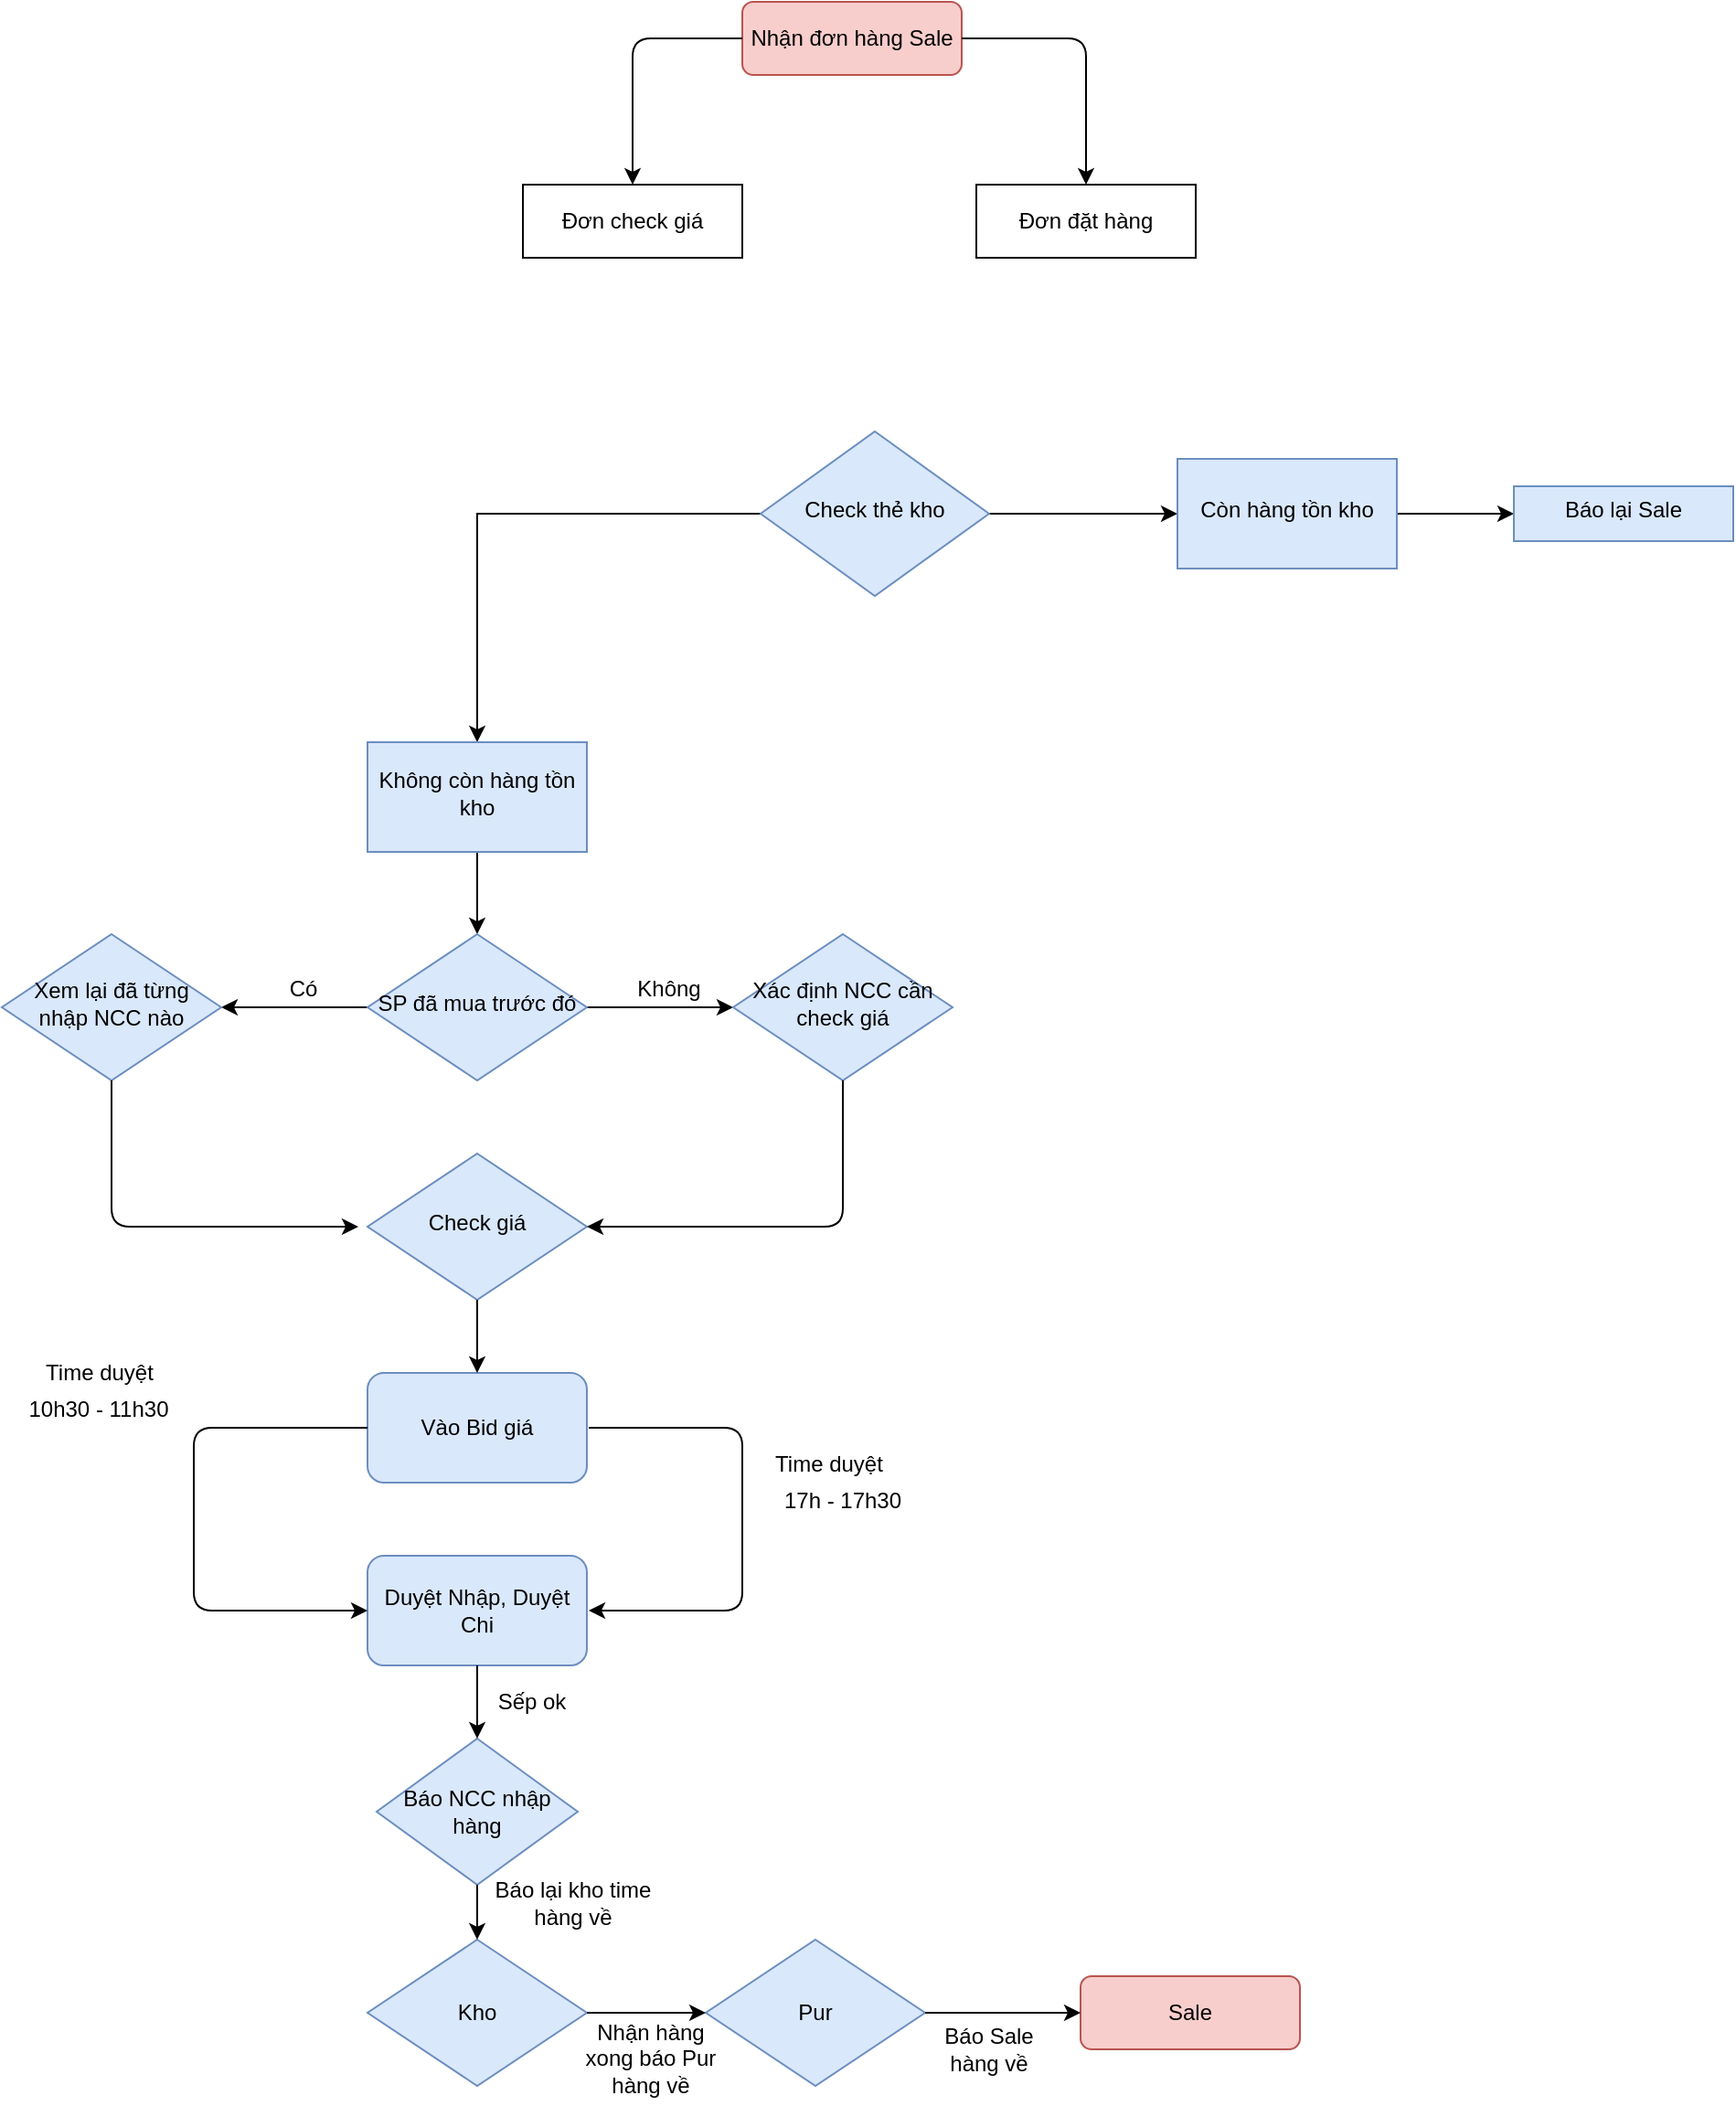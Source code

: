 <mxfile version="14.6.1" type="github">
  <diagram id="C5RBs43oDa-KdzZeNtuy" name="Page-1">
    <mxGraphModel dx="2249" dy="762" grid="1" gridSize="10" guides="1" tooltips="1" connect="1" arrows="1" fold="1" page="1" pageScale="1" pageWidth="827" pageHeight="1169" math="0" shadow="0">
      <root>
        <mxCell id="WIyWlLk6GJQsqaUBKTNV-0" />
        <mxCell id="WIyWlLk6GJQsqaUBKTNV-1" parent="WIyWlLk6GJQsqaUBKTNV-0" />
        <mxCell id="WIyWlLk6GJQsqaUBKTNV-3" value="Nhận đơn hàng Sale" style="rounded=1;whiteSpace=wrap;html=1;fontSize=12;glass=0;strokeWidth=1;shadow=0;fillColor=#f8cecc;strokeColor=#b85450;" parent="WIyWlLk6GJQsqaUBKTNV-1" vertex="1">
          <mxGeometry x="-68" y="10" width="120" height="40" as="geometry" />
        </mxCell>
        <mxCell id="X6HuN95wONWi_erXb1ap-1" value="" style="edgeStyle=orthogonalEdgeStyle;rounded=0;orthogonalLoop=1;jettySize=auto;html=1;" parent="WIyWlLk6GJQsqaUBKTNV-1" source="WIyWlLk6GJQsqaUBKTNV-6" target="X6HuN95wONWi_erXb1ap-0" edge="1">
          <mxGeometry relative="1" as="geometry" />
        </mxCell>
        <mxCell id="X6HuN95wONWi_erXb1ap-5" value="" style="edgeStyle=orthogonalEdgeStyle;rounded=0;orthogonalLoop=1;jettySize=auto;html=1;" parent="WIyWlLk6GJQsqaUBKTNV-1" source="WIyWlLk6GJQsqaUBKTNV-6" target="X6HuN95wONWi_erXb1ap-4" edge="1">
          <mxGeometry relative="1" as="geometry" />
        </mxCell>
        <mxCell id="WIyWlLk6GJQsqaUBKTNV-6" value="Check thẻ kho" style="rhombus;whiteSpace=wrap;html=1;shadow=0;fontFamily=Helvetica;fontSize=12;align=center;strokeWidth=1;spacing=6;spacingTop=-4;fillColor=#dae8fc;strokeColor=#6c8ebf;" parent="WIyWlLk6GJQsqaUBKTNV-1" vertex="1">
          <mxGeometry x="-58" y="245" width="125" height="90" as="geometry" />
        </mxCell>
        <mxCell id="WIyWlLk6GJQsqaUBKTNV-10" value="Check giá" style="rhombus;whiteSpace=wrap;html=1;shadow=0;fontFamily=Helvetica;fontSize=12;align=center;strokeWidth=1;spacing=6;spacingTop=-4;fillColor=#dae8fc;strokeColor=#6c8ebf;" parent="WIyWlLk6GJQsqaUBKTNV-1" vertex="1">
          <mxGeometry x="-273" y="640" width="120" height="80" as="geometry" />
        </mxCell>
        <mxCell id="X6HuN95wONWi_erXb1ap-9" value="" style="edgeStyle=orthogonalEdgeStyle;rounded=0;orthogonalLoop=1;jettySize=auto;html=1;" parent="WIyWlLk6GJQsqaUBKTNV-1" source="X6HuN95wONWi_erXb1ap-0" target="X6HuN95wONWi_erXb1ap-8" edge="1">
          <mxGeometry relative="1" as="geometry" />
        </mxCell>
        <mxCell id="X6HuN95wONWi_erXb1ap-0" value="Còn hàng tồn kho" style="whiteSpace=wrap;html=1;shadow=0;strokeColor=#6c8ebf;strokeWidth=1;fillColor=#dae8fc;spacing=6;spacingTop=-4;" parent="WIyWlLk6GJQsqaUBKTNV-1" vertex="1">
          <mxGeometry x="170" y="260" width="120" height="60" as="geometry" />
        </mxCell>
        <mxCell id="X6HuN95wONWi_erXb1ap-7" value="" style="edgeStyle=orthogonalEdgeStyle;rounded=0;orthogonalLoop=1;jettySize=auto;html=1;" parent="WIyWlLk6GJQsqaUBKTNV-1" source="X6HuN95wONWi_erXb1ap-4" target="X6HuN95wONWi_erXb1ap-6" edge="1">
          <mxGeometry relative="1" as="geometry" />
        </mxCell>
        <mxCell id="X6HuN95wONWi_erXb1ap-4" value="Không còn hàng tồn kho" style="whiteSpace=wrap;html=1;shadow=0;strokeColor=#6c8ebf;strokeWidth=1;fillColor=#dae8fc;spacing=6;spacingTop=-4;" parent="WIyWlLk6GJQsqaUBKTNV-1" vertex="1">
          <mxGeometry x="-273" y="415" width="120" height="60" as="geometry" />
        </mxCell>
        <mxCell id="X6HuN95wONWi_erXb1ap-11" value="" style="edgeStyle=orthogonalEdgeStyle;rounded=0;orthogonalLoop=1;jettySize=auto;html=1;" parent="WIyWlLk6GJQsqaUBKTNV-1" source="X6HuN95wONWi_erXb1ap-6" target="X6HuN95wONWi_erXb1ap-10" edge="1">
          <mxGeometry relative="1" as="geometry" />
        </mxCell>
        <mxCell id="X6HuN95wONWi_erXb1ap-13" value="" style="edgeStyle=orthogonalEdgeStyle;rounded=0;orthogonalLoop=1;jettySize=auto;html=1;" parent="WIyWlLk6GJQsqaUBKTNV-1" source="X6HuN95wONWi_erXb1ap-6" edge="1">
          <mxGeometry relative="1" as="geometry">
            <mxPoint x="-353" y="560" as="targetPoint" />
          </mxGeometry>
        </mxCell>
        <mxCell id="X6HuN95wONWi_erXb1ap-6" value="SP đã mua trước đó" style="rhombus;whiteSpace=wrap;html=1;shadow=0;strokeColor=#6c8ebf;strokeWidth=1;fillColor=#dae8fc;spacing=6;spacingTop=-4;" parent="WIyWlLk6GJQsqaUBKTNV-1" vertex="1">
          <mxGeometry x="-273" y="520" width="120" height="80" as="geometry" />
        </mxCell>
        <mxCell id="X6HuN95wONWi_erXb1ap-8" value="Báo lại Sale" style="whiteSpace=wrap;html=1;shadow=0;strokeColor=#6c8ebf;strokeWidth=1;fillColor=#dae8fc;spacing=6;spacingTop=-4;" parent="WIyWlLk6GJQsqaUBKTNV-1" vertex="1">
          <mxGeometry x="354" y="275" width="120" height="30" as="geometry" />
        </mxCell>
        <mxCell id="X6HuN95wONWi_erXb1ap-10" value="Xác định NCC cần check giá" style="rhombus;whiteSpace=wrap;html=1;shadow=0;strokeColor=#6c8ebf;strokeWidth=1;fillColor=#dae8fc;spacing=6;spacingTop=-4;" parent="WIyWlLk6GJQsqaUBKTNV-1" vertex="1">
          <mxGeometry x="-73" y="520" width="120" height="80" as="geometry" />
        </mxCell>
        <mxCell id="X6HuN95wONWi_erXb1ap-12" value="Xem lại đã từng nhập NCC nào" style="rhombus;whiteSpace=wrap;html=1;shadow=0;strokeColor=#6c8ebf;strokeWidth=1;fillColor=#dae8fc;spacing=6;spacingTop=-4;" parent="WIyWlLk6GJQsqaUBKTNV-1" vertex="1">
          <mxGeometry x="-473" y="520" width="120" height="80" as="geometry" />
        </mxCell>
        <mxCell id="X6HuN95wONWi_erXb1ap-14" value="Có" style="text;html=1;strokeColor=none;fillColor=none;align=center;verticalAlign=middle;whiteSpace=wrap;rounded=0;" parent="WIyWlLk6GJQsqaUBKTNV-1" vertex="1">
          <mxGeometry x="-328" y="540" width="40" height="20" as="geometry" />
        </mxCell>
        <mxCell id="X6HuN95wONWi_erXb1ap-15" value="Không" style="text;html=1;strokeColor=none;fillColor=none;align=center;verticalAlign=middle;whiteSpace=wrap;rounded=0;" parent="WIyWlLk6GJQsqaUBKTNV-1" vertex="1">
          <mxGeometry x="-128" y="540" width="40" height="20" as="geometry" />
        </mxCell>
        <mxCell id="X6HuN95wONWi_erXb1ap-19" value="" style="endArrow=classic;html=1;exitX=0.5;exitY=1;exitDx=0;exitDy=0;" parent="WIyWlLk6GJQsqaUBKTNV-1" source="X6HuN95wONWi_erXb1ap-10" edge="1">
          <mxGeometry width="50" height="50" relative="1" as="geometry">
            <mxPoint x="-53" y="750" as="sourcePoint" />
            <mxPoint x="-153" y="680" as="targetPoint" />
            <Array as="points">
              <mxPoint x="-13" y="680" />
            </Array>
          </mxGeometry>
        </mxCell>
        <mxCell id="X6HuN95wONWi_erXb1ap-21" value="" style="endArrow=classic;html=1;exitX=0.5;exitY=1;exitDx=0;exitDy=0;" parent="WIyWlLk6GJQsqaUBKTNV-1" edge="1">
          <mxGeometry width="50" height="50" relative="1" as="geometry">
            <mxPoint x="-413" y="600" as="sourcePoint" />
            <mxPoint x="-278" y="680" as="targetPoint" />
            <Array as="points">
              <mxPoint x="-413" y="680" />
            </Array>
          </mxGeometry>
        </mxCell>
        <mxCell id="X6HuN95wONWi_erXb1ap-22" value="Vào Bid giá" style="rounded=1;whiteSpace=wrap;html=1;fillColor=#dae8fc;strokeColor=#6c8ebf;" parent="WIyWlLk6GJQsqaUBKTNV-1" vertex="1">
          <mxGeometry x="-273" y="760" width="120" height="60" as="geometry" />
        </mxCell>
        <mxCell id="X6HuN95wONWi_erXb1ap-23" value="Duyệt Nhập, Duyệt Chi" style="rounded=1;whiteSpace=wrap;html=1;fillColor=#dae8fc;strokeColor=#6c8ebf;" parent="WIyWlLk6GJQsqaUBKTNV-1" vertex="1">
          <mxGeometry x="-273" y="860" width="120" height="60" as="geometry" />
        </mxCell>
        <mxCell id="X6HuN95wONWi_erXb1ap-24" value="" style="endArrow=classic;html=1;entryX=0;entryY=0.5;entryDx=0;entryDy=0;exitX=0;exitY=0.5;exitDx=0;exitDy=0;" parent="WIyWlLk6GJQsqaUBKTNV-1" source="X6HuN95wONWi_erXb1ap-22" target="X6HuN95wONWi_erXb1ap-23" edge="1">
          <mxGeometry width="50" height="50" relative="1" as="geometry">
            <mxPoint x="-368" y="710" as="sourcePoint" />
            <mxPoint x="-188" y="760" as="targetPoint" />
            <Array as="points">
              <mxPoint x="-368" y="790" />
              <mxPoint x="-368" y="840" />
              <mxPoint x="-368" y="890" />
            </Array>
          </mxGeometry>
        </mxCell>
        <mxCell id="X6HuN95wONWi_erXb1ap-25" value="" style="endArrow=classic;html=1;" parent="WIyWlLk6GJQsqaUBKTNV-1" edge="1">
          <mxGeometry width="50" height="50" relative="1" as="geometry">
            <mxPoint x="-152" y="790" as="sourcePoint" />
            <mxPoint x="-152" y="890" as="targetPoint" />
            <Array as="points">
              <mxPoint x="-68" y="790" />
              <mxPoint x="-68" y="890" />
            </Array>
          </mxGeometry>
        </mxCell>
        <mxCell id="X6HuN95wONWi_erXb1ap-26" value="" style="endArrow=classic;html=1;exitX=0.5;exitY=1;exitDx=0;exitDy=0;entryX=0.5;entryY=0;entryDx=0;entryDy=0;" parent="WIyWlLk6GJQsqaUBKTNV-1" source="WIyWlLk6GJQsqaUBKTNV-10" target="X6HuN95wONWi_erXb1ap-22" edge="1">
          <mxGeometry width="50" height="50" relative="1" as="geometry">
            <mxPoint x="-238" y="810" as="sourcePoint" />
            <mxPoint x="-188" y="760" as="targetPoint" />
          </mxGeometry>
        </mxCell>
        <mxCell id="X6HuN95wONWi_erXb1ap-27" value="10h30 - 11h30" style="text;html=1;strokeColor=none;fillColor=none;align=center;verticalAlign=middle;whiteSpace=wrap;rounded=0;" parent="WIyWlLk6GJQsqaUBKTNV-1" vertex="1">
          <mxGeometry x="-470" y="770" width="100" height="20" as="geometry" />
        </mxCell>
        <mxCell id="X6HuN95wONWi_erXb1ap-28" value="17h - 17h30" style="text;html=1;strokeColor=none;fillColor=none;align=center;verticalAlign=middle;whiteSpace=wrap;rounded=0;" parent="WIyWlLk6GJQsqaUBKTNV-1" vertex="1">
          <mxGeometry x="-58" y="820" width="90" height="20" as="geometry" />
        </mxCell>
        <mxCell id="X6HuN95wONWi_erXb1ap-29" value="Time duyệt" style="text;html=1;strokeColor=none;fillColor=none;align=center;verticalAlign=middle;whiteSpace=wrap;rounded=0;" parent="WIyWlLk6GJQsqaUBKTNV-1" vertex="1">
          <mxGeometry x="-457.5" y="750" width="75" height="20" as="geometry" />
        </mxCell>
        <mxCell id="X6HuN95wONWi_erXb1ap-30" value="Time duyệt" style="text;html=1;strokeColor=none;fillColor=none;align=center;verticalAlign=middle;whiteSpace=wrap;rounded=0;" parent="WIyWlLk6GJQsqaUBKTNV-1" vertex="1">
          <mxGeometry x="-58" y="800" width="75" height="20" as="geometry" />
        </mxCell>
        <mxCell id="X6HuN95wONWi_erXb1ap-31" value="Báo NCC nhập hàng" style="rhombus;whiteSpace=wrap;html=1;fillColor=#dae8fc;strokeColor=#6c8ebf;" parent="WIyWlLk6GJQsqaUBKTNV-1" vertex="1">
          <mxGeometry x="-268" y="960" width="110" height="80" as="geometry" />
        </mxCell>
        <mxCell id="X6HuN95wONWi_erXb1ap-32" value="" style="endArrow=classic;html=1;exitX=0.5;exitY=1;exitDx=0;exitDy=0;entryX=0.5;entryY=0;entryDx=0;entryDy=0;" parent="WIyWlLk6GJQsqaUBKTNV-1" source="X6HuN95wONWi_erXb1ap-23" target="X6HuN95wONWi_erXb1ap-31" edge="1">
          <mxGeometry width="50" height="50" relative="1" as="geometry">
            <mxPoint x="-168" y="970" as="sourcePoint" />
            <mxPoint x="-118" y="920" as="targetPoint" />
          </mxGeometry>
        </mxCell>
        <mxCell id="X6HuN95wONWi_erXb1ap-33" value="Sếp ok" style="text;html=1;strokeColor=none;fillColor=none;align=center;verticalAlign=middle;whiteSpace=wrap;rounded=0;" parent="WIyWlLk6GJQsqaUBKTNV-1" vertex="1">
          <mxGeometry x="-218" y="930" width="70" height="20" as="geometry" />
        </mxCell>
        <mxCell id="N58S7EJvCqBCOXNaPNwh-0" value="Kho" style="rhombus;whiteSpace=wrap;html=1;fillColor=#dae8fc;strokeColor=#6c8ebf;" vertex="1" parent="WIyWlLk6GJQsqaUBKTNV-1">
          <mxGeometry x="-273" y="1070" width="120" height="80" as="geometry" />
        </mxCell>
        <mxCell id="N58S7EJvCqBCOXNaPNwh-1" value="Pur" style="rhombus;whiteSpace=wrap;html=1;fillColor=#dae8fc;strokeColor=#6c8ebf;" vertex="1" parent="WIyWlLk6GJQsqaUBKTNV-1">
          <mxGeometry x="-88" y="1070" width="120" height="80" as="geometry" />
        </mxCell>
        <mxCell id="N58S7EJvCqBCOXNaPNwh-2" value="Sale" style="rounded=1;whiteSpace=wrap;html=1;fillColor=#f8cecc;strokeColor=#b85450;" vertex="1" parent="WIyWlLk6GJQsqaUBKTNV-1">
          <mxGeometry x="117" y="1090" width="120" height="40" as="geometry" />
        </mxCell>
        <mxCell id="N58S7EJvCqBCOXNaPNwh-3" value="" style="endArrow=classic;html=1;exitX=0.5;exitY=1;exitDx=0;exitDy=0;" edge="1" parent="WIyWlLk6GJQsqaUBKTNV-1" source="X6HuN95wONWi_erXb1ap-31" target="N58S7EJvCqBCOXNaPNwh-0">
          <mxGeometry width="50" height="50" relative="1" as="geometry">
            <mxPoint x="-133" y="1000" as="sourcePoint" />
            <mxPoint x="-83" y="950" as="targetPoint" />
          </mxGeometry>
        </mxCell>
        <mxCell id="N58S7EJvCqBCOXNaPNwh-4" value="" style="endArrow=classic;html=1;exitX=1;exitY=0.5;exitDx=0;exitDy=0;" edge="1" parent="WIyWlLk6GJQsqaUBKTNV-1" source="N58S7EJvCqBCOXNaPNwh-0" target="N58S7EJvCqBCOXNaPNwh-1">
          <mxGeometry width="50" height="50" relative="1" as="geometry">
            <mxPoint x="-133" y="1000" as="sourcePoint" />
            <mxPoint x="-83" y="950" as="targetPoint" />
          </mxGeometry>
        </mxCell>
        <mxCell id="N58S7EJvCqBCOXNaPNwh-5" value="" style="endArrow=classic;html=1;exitX=1;exitY=0.5;exitDx=0;exitDy=0;entryX=0;entryY=0.5;entryDx=0;entryDy=0;" edge="1" parent="WIyWlLk6GJQsqaUBKTNV-1" source="N58S7EJvCqBCOXNaPNwh-1" target="N58S7EJvCqBCOXNaPNwh-2">
          <mxGeometry width="50" height="50" relative="1" as="geometry">
            <mxPoint x="-133" y="1000" as="sourcePoint" />
            <mxPoint x="-83" y="950" as="targetPoint" />
          </mxGeometry>
        </mxCell>
        <mxCell id="N58S7EJvCqBCOXNaPNwh-6" value="Báo lại kho time hàng về" style="text;html=1;strokeColor=none;fillColor=none;align=center;verticalAlign=middle;whiteSpace=wrap;rounded=0;" vertex="1" parent="WIyWlLk6GJQsqaUBKTNV-1">
          <mxGeometry x="-218" y="1040" width="115" height="20" as="geometry" />
        </mxCell>
        <mxCell id="N58S7EJvCqBCOXNaPNwh-7" value="Nhận hàng xong báo Pur hàng về" style="text;html=1;strokeColor=none;fillColor=none;align=center;verticalAlign=middle;whiteSpace=wrap;rounded=0;" vertex="1" parent="WIyWlLk6GJQsqaUBKTNV-1">
          <mxGeometry x="-163" y="1110" width="90" height="50" as="geometry" />
        </mxCell>
        <mxCell id="N58S7EJvCqBCOXNaPNwh-8" value="Báo Sale hàng về" style="text;html=1;strokeColor=none;fillColor=none;align=center;verticalAlign=middle;whiteSpace=wrap;rounded=0;" vertex="1" parent="WIyWlLk6GJQsqaUBKTNV-1">
          <mxGeometry x="32" y="1120" width="70" height="20" as="geometry" />
        </mxCell>
        <mxCell id="N58S7EJvCqBCOXNaPNwh-9" value="Đơn check giá" style="rounded=0;whiteSpace=wrap;html=1;" vertex="1" parent="WIyWlLk6GJQsqaUBKTNV-1">
          <mxGeometry x="-188" y="110" width="120" height="40" as="geometry" />
        </mxCell>
        <mxCell id="N58S7EJvCqBCOXNaPNwh-10" value="Đơn đặt hàng" style="rounded=0;whiteSpace=wrap;html=1;" vertex="1" parent="WIyWlLk6GJQsqaUBKTNV-1">
          <mxGeometry x="60" y="110" width="120" height="40" as="geometry" />
        </mxCell>
        <mxCell id="N58S7EJvCqBCOXNaPNwh-11" value="" style="endArrow=classic;html=1;exitX=0;exitY=0.5;exitDx=0;exitDy=0;entryX=0.5;entryY=0;entryDx=0;entryDy=0;" edge="1" parent="WIyWlLk6GJQsqaUBKTNV-1" source="WIyWlLk6GJQsqaUBKTNV-3" target="N58S7EJvCqBCOXNaPNwh-9">
          <mxGeometry width="50" height="50" relative="1" as="geometry">
            <mxPoint x="-130" y="250" as="sourcePoint" />
            <mxPoint x="-140" y="30" as="targetPoint" />
            <Array as="points">
              <mxPoint x="-128" y="30" />
            </Array>
          </mxGeometry>
        </mxCell>
        <mxCell id="N58S7EJvCqBCOXNaPNwh-12" value="" style="endArrow=classic;html=1;exitX=1;exitY=0.5;exitDx=0;exitDy=0;entryX=0.5;entryY=0;entryDx=0;entryDy=0;" edge="1" parent="WIyWlLk6GJQsqaUBKTNV-1" source="WIyWlLk6GJQsqaUBKTNV-3" target="N58S7EJvCqBCOXNaPNwh-10">
          <mxGeometry width="50" height="50" relative="1" as="geometry">
            <mxPoint x="-130" y="250" as="sourcePoint" />
            <mxPoint x="130" y="30" as="targetPoint" />
            <Array as="points">
              <mxPoint x="120" y="30" />
            </Array>
          </mxGeometry>
        </mxCell>
      </root>
    </mxGraphModel>
  </diagram>
</mxfile>
